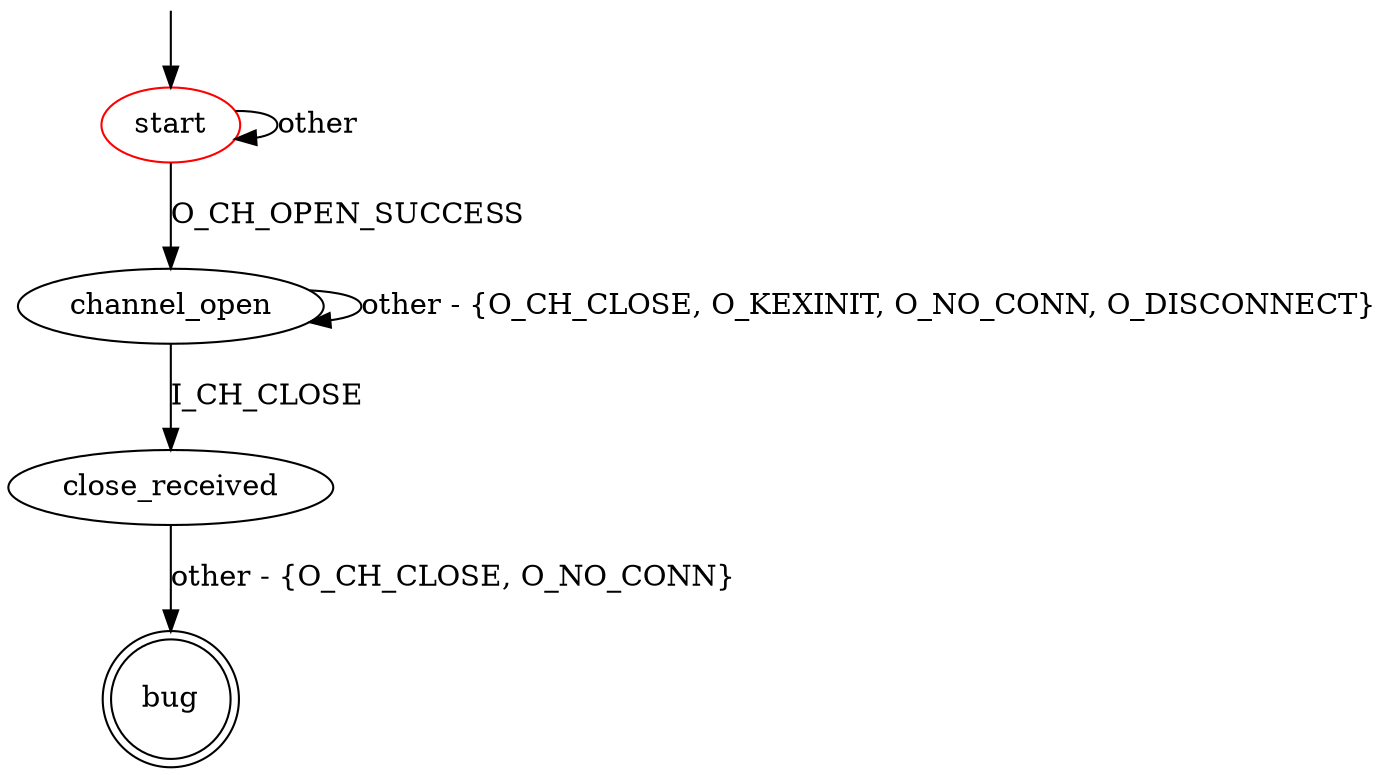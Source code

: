 digraph G {
label=""
start [color="red"]
bug [shape="doublecircle"]

start -> channel_open [label="O_CH_OPEN_SUCCESS"]
start -> start [label="other"]
channel_open -> close_received [label="I_CH_CLOSE"]
channel_open -> channel_open [label="other - {O_CH_CLOSE, O_KEXINIT, O_NO_CONN, O_DISCONNECT}"]
close_received -> bug [label="other - {O_CH_CLOSE, O_NO_CONN}"]

__start0 [label="" shape="none" width="0" height="0"];
__start0 -> start;
}
